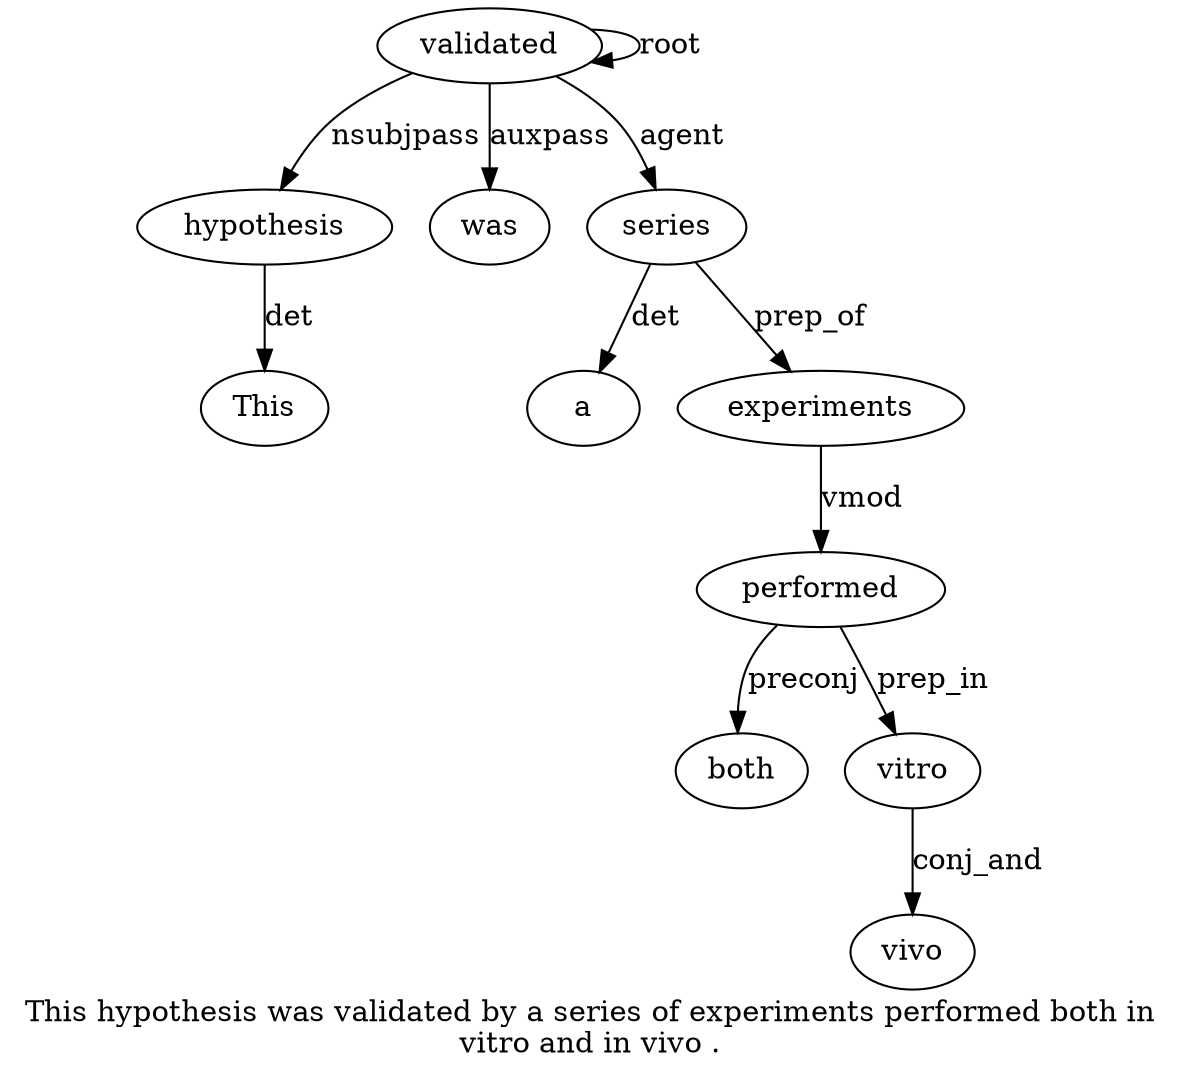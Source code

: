 digraph "This hypothesis was validated by a series of experiments performed both in vitro and in vivo ." {
label="This hypothesis was validated by a series of experiments performed both in
vitro and in vivo .";
hypothesis2 [style=filled, fillcolor=white, label=hypothesis];
This1 [style=filled, fillcolor=white, label=This];
hypothesis2 -> This1  [label=det];
validated4 [style=filled, fillcolor=white, label=validated];
validated4 -> hypothesis2  [label=nsubjpass];
was3 [style=filled, fillcolor=white, label=was];
validated4 -> was3  [label=auxpass];
validated4 -> validated4  [label=root];
series7 [style=filled, fillcolor=white, label=series];
a6 [style=filled, fillcolor=white, label=a];
series7 -> a6  [label=det];
validated4 -> series7  [label=agent];
experiments9 [style=filled, fillcolor=white, label=experiments];
series7 -> experiments9  [label=prep_of];
performed10 [style=filled, fillcolor=white, label=performed];
experiments9 -> performed10  [label=vmod];
both11 [style=filled, fillcolor=white, label=both];
performed10 -> both11  [label=preconj];
vitro13 [style=filled, fillcolor=white, label=vitro];
performed10 -> vitro13  [label=prep_in];
vivo16 [style=filled, fillcolor=white, label=vivo];
vitro13 -> vivo16  [label=conj_and];
}
